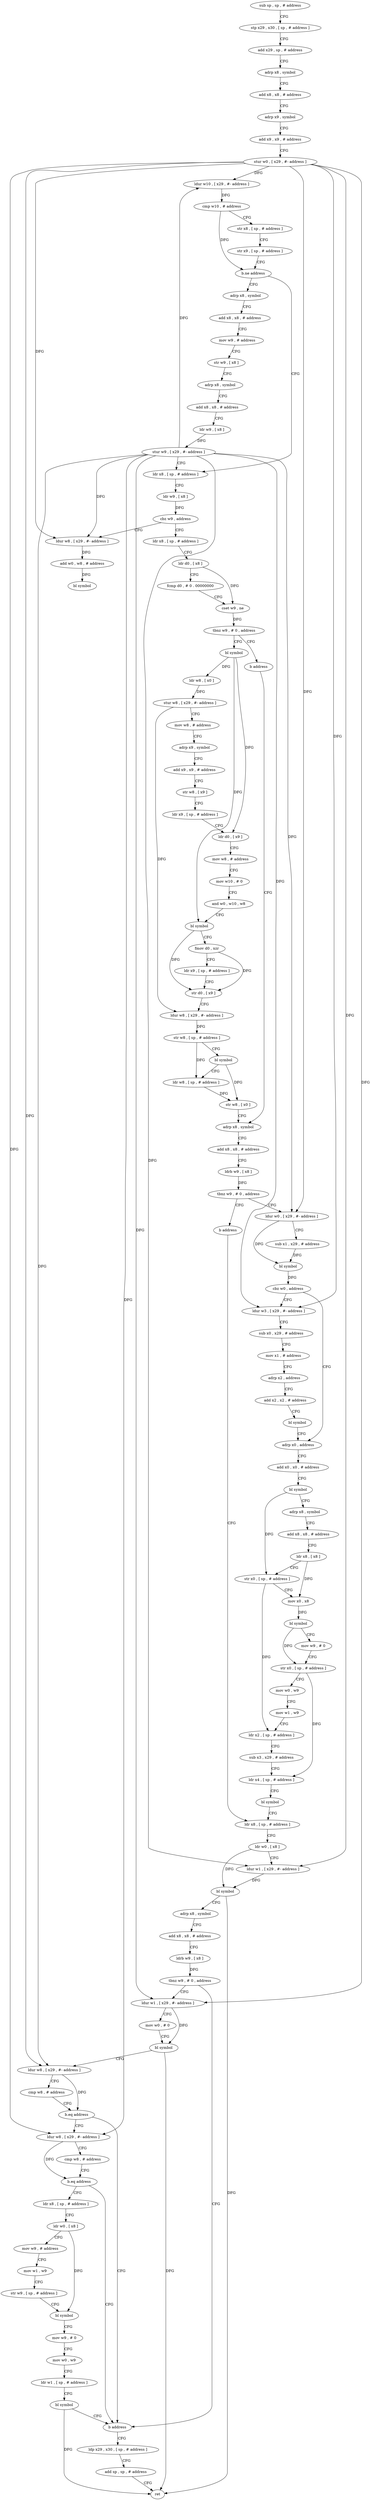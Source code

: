 digraph "func" {
"4205896" [label = "sub sp , sp , # address" ]
"4205900" [label = "stp x29 , x30 , [ sp , # address ]" ]
"4205904" [label = "add x29 , sp , # address" ]
"4205908" [label = "adrp x8 , symbol" ]
"4205912" [label = "add x8 , x8 , # address" ]
"4205916" [label = "adrp x9 , symbol" ]
"4205920" [label = "add x9 , x9 , # address" ]
"4205924" [label = "stur w0 , [ x29 , #- address ]" ]
"4205928" [label = "ldur w10 , [ x29 , #- address ]" ]
"4205932" [label = "cmp w10 , # address" ]
"4205936" [label = "str x8 , [ sp , # address ]" ]
"4205940" [label = "str x9 , [ sp , # address ]" ]
"4205944" [label = "b.ne address" ]
"4205980" [label = "ldr x8 , [ sp , # address ]" ]
"4205948" [label = "adrp x8 , symbol" ]
"4205984" [label = "ldr w9 , [ x8 ]" ]
"4205988" [label = "cbz w9 , address" ]
"4206340" [label = "ldur w8 , [ x29 , #- address ]" ]
"4205992" [label = "ldr x8 , [ sp , # address ]" ]
"4205952" [label = "add x8 , x8 , # address" ]
"4205956" [label = "mov w9 , # address" ]
"4205960" [label = "str w9 , [ x8 ]" ]
"4205964" [label = "adrp x8 , symbol" ]
"4205968" [label = "add x8 , x8 , # address" ]
"4205972" [label = "ldr w9 , [ x8 ]" ]
"4205976" [label = "stur w9 , [ x29 , #- address ]" ]
"4206344" [label = "add w0 , w8 , # address" ]
"4206348" [label = "bl symbol" ]
"4205996" [label = "ldr d0 , [ x8 ]" ]
"4206000" [label = "fcmp d0 , # 0 . 00000000" ]
"4206004" [label = "cset w9 , ne" ]
"4206008" [label = "tbnz w9 , # 0 , address" ]
"4206016" [label = "bl symbol" ]
"4206012" [label = "b address" ]
"4206020" [label = "ldr w8 , [ x0 ]" ]
"4206024" [label = "stur w8 , [ x29 , #- address ]" ]
"4206028" [label = "mov w8 , # address" ]
"4206032" [label = "adrp x9 , symbol" ]
"4206036" [label = "add x9 , x9 , # address" ]
"4206040" [label = "str w8 , [ x9 ]" ]
"4206044" [label = "ldr x9 , [ sp , # address ]" ]
"4206048" [label = "ldr d0 , [ x9 ]" ]
"4206052" [label = "mov w8 , # address" ]
"4206056" [label = "mov w10 , # 0" ]
"4206060" [label = "and w0 , w10 , w8" ]
"4206064" [label = "bl symbol" ]
"4206068" [label = "fmov d0 , xzr" ]
"4206072" [label = "ldr x9 , [ sp , # address ]" ]
"4206076" [label = "str d0 , [ x9 ]" ]
"4206080" [label = "ldur w8 , [ x29 , #- address ]" ]
"4206084" [label = "str w8 , [ sp , # address ]" ]
"4206088" [label = "bl symbol" ]
"4206092" [label = "ldr w8 , [ sp , # address ]" ]
"4206096" [label = "str w8 , [ x0 ]" ]
"4206100" [label = "adrp x8 , symbol" ]
"4206120" [label = "ldur w0 , [ x29 , #- address ]" ]
"4206124" [label = "sub x1 , x29 , # address" ]
"4206128" [label = "bl symbol" ]
"4206132" [label = "cbz w0 , address" ]
"4206160" [label = "adrp x0 , address" ]
"4206136" [label = "ldur w3 , [ x29 , #- address ]" ]
"4206116" [label = "b address" ]
"4206228" [label = "ldr x8 , [ sp , # address ]" ]
"4206104" [label = "add x8 , x8 , # address" ]
"4206108" [label = "ldrb w9 , [ x8 ]" ]
"4206112" [label = "tbnz w9 , # 0 , address" ]
"4206164" [label = "add x0 , x0 , # address" ]
"4206168" [label = "bl symbol" ]
"4206172" [label = "adrp x8 , symbol" ]
"4206176" [label = "add x8 , x8 , # address" ]
"4206180" [label = "ldr x8 , [ x8 ]" ]
"4206184" [label = "str x0 , [ sp , # address ]" ]
"4206188" [label = "mov x0 , x8" ]
"4206192" [label = "bl symbol" ]
"4206196" [label = "mov w9 , # 0" ]
"4206200" [label = "str x0 , [ sp , # address ]" ]
"4206204" [label = "mov w0 , w9" ]
"4206208" [label = "mov w1 , w9" ]
"4206212" [label = "ldr x2 , [ sp , # address ]" ]
"4206216" [label = "sub x3 , x29 , # address" ]
"4206220" [label = "ldr x4 , [ sp , # address ]" ]
"4206224" [label = "bl symbol" ]
"4206140" [label = "sub x0 , x29 , # address" ]
"4206144" [label = "mov x1 , # address" ]
"4206148" [label = "adrp x2 , address" ]
"4206152" [label = "add x2 , x2 , # address" ]
"4206156" [label = "bl symbol" ]
"4206232" [label = "ldr w0 , [ x8 ]" ]
"4206236" [label = "ldur w1 , [ x29 , #- address ]" ]
"4206240" [label = "bl symbol" ]
"4206244" [label = "adrp x8 , symbol" ]
"4206248" [label = "add x8 , x8 , # address" ]
"4206252" [label = "ldrb w9 , [ x8 ]" ]
"4206256" [label = "tbnz w9 , # 0 , address" ]
"4206336" [label = "b address" ]
"4206260" [label = "ldur w1 , [ x29 , #- address ]" ]
"4206352" [label = "ldp x29 , x30 , [ sp , # address ]" ]
"4206264" [label = "mov w0 , # 0" ]
"4206268" [label = "bl symbol" ]
"4206272" [label = "ldur w8 , [ x29 , #- address ]" ]
"4206276" [label = "cmp w8 , # address" ]
"4206280" [label = "b.eq address" ]
"4206284" [label = "ldur w8 , [ x29 , #- address ]" ]
"4206356" [label = "add sp , sp , # address" ]
"4206360" [label = "ret" ]
"4206288" [label = "cmp w8 , # address" ]
"4206292" [label = "b.eq address" ]
"4206296" [label = "ldr x8 , [ sp , # address ]" ]
"4206300" [label = "ldr w0 , [ x8 ]" ]
"4206304" [label = "mov w9 , # address" ]
"4206308" [label = "mov w1 , w9" ]
"4206312" [label = "str w9 , [ sp , # address ]" ]
"4206316" [label = "bl symbol" ]
"4206320" [label = "mov w9 , # 0" ]
"4206324" [label = "mov w0 , w9" ]
"4206328" [label = "ldr w1 , [ sp , # address ]" ]
"4206332" [label = "bl symbol" ]
"4205896" -> "4205900" [ label = "CFG" ]
"4205900" -> "4205904" [ label = "CFG" ]
"4205904" -> "4205908" [ label = "CFG" ]
"4205908" -> "4205912" [ label = "CFG" ]
"4205912" -> "4205916" [ label = "CFG" ]
"4205916" -> "4205920" [ label = "CFG" ]
"4205920" -> "4205924" [ label = "CFG" ]
"4205924" -> "4205928" [ label = "DFG" ]
"4205924" -> "4206340" [ label = "DFG" ]
"4205924" -> "4206120" [ label = "DFG" ]
"4205924" -> "4206136" [ label = "DFG" ]
"4205924" -> "4206236" [ label = "DFG" ]
"4205924" -> "4206260" [ label = "DFG" ]
"4205924" -> "4206272" [ label = "DFG" ]
"4205924" -> "4206284" [ label = "DFG" ]
"4205928" -> "4205932" [ label = "DFG" ]
"4205932" -> "4205936" [ label = "CFG" ]
"4205932" -> "4205944" [ label = "DFG" ]
"4205936" -> "4205940" [ label = "CFG" ]
"4205940" -> "4205944" [ label = "CFG" ]
"4205944" -> "4205980" [ label = "CFG" ]
"4205944" -> "4205948" [ label = "CFG" ]
"4205980" -> "4205984" [ label = "CFG" ]
"4205948" -> "4205952" [ label = "CFG" ]
"4205984" -> "4205988" [ label = "DFG" ]
"4205988" -> "4206340" [ label = "CFG" ]
"4205988" -> "4205992" [ label = "CFG" ]
"4206340" -> "4206344" [ label = "DFG" ]
"4205992" -> "4205996" [ label = "CFG" ]
"4205952" -> "4205956" [ label = "CFG" ]
"4205956" -> "4205960" [ label = "CFG" ]
"4205960" -> "4205964" [ label = "CFG" ]
"4205964" -> "4205968" [ label = "CFG" ]
"4205968" -> "4205972" [ label = "CFG" ]
"4205972" -> "4205976" [ label = "DFG" ]
"4205976" -> "4205980" [ label = "CFG" ]
"4205976" -> "4205928" [ label = "DFG" ]
"4205976" -> "4206340" [ label = "DFG" ]
"4205976" -> "4206120" [ label = "DFG" ]
"4205976" -> "4206136" [ label = "DFG" ]
"4205976" -> "4206236" [ label = "DFG" ]
"4205976" -> "4206260" [ label = "DFG" ]
"4205976" -> "4206272" [ label = "DFG" ]
"4205976" -> "4206284" [ label = "DFG" ]
"4206344" -> "4206348" [ label = "DFG" ]
"4205996" -> "4206000" [ label = "CFG" ]
"4205996" -> "4206004" [ label = "DFG" ]
"4206000" -> "4206004" [ label = "CFG" ]
"4206004" -> "4206008" [ label = "DFG" ]
"4206008" -> "4206016" [ label = "CFG" ]
"4206008" -> "4206012" [ label = "CFG" ]
"4206016" -> "4206020" [ label = "DFG" ]
"4206016" -> "4206064" [ label = "DFG" ]
"4206016" -> "4206048" [ label = "DFG" ]
"4206012" -> "4206100" [ label = "CFG" ]
"4206020" -> "4206024" [ label = "DFG" ]
"4206024" -> "4206028" [ label = "CFG" ]
"4206024" -> "4206080" [ label = "DFG" ]
"4206028" -> "4206032" [ label = "CFG" ]
"4206032" -> "4206036" [ label = "CFG" ]
"4206036" -> "4206040" [ label = "CFG" ]
"4206040" -> "4206044" [ label = "CFG" ]
"4206044" -> "4206048" [ label = "CFG" ]
"4206048" -> "4206052" [ label = "CFG" ]
"4206052" -> "4206056" [ label = "CFG" ]
"4206056" -> "4206060" [ label = "CFG" ]
"4206060" -> "4206064" [ label = "CFG" ]
"4206064" -> "4206068" [ label = "CFG" ]
"4206064" -> "4206076" [ label = "DFG" ]
"4206068" -> "4206072" [ label = "CFG" ]
"4206068" -> "4206076" [ label = "DFG" ]
"4206072" -> "4206076" [ label = "CFG" ]
"4206076" -> "4206080" [ label = "CFG" ]
"4206080" -> "4206084" [ label = "DFG" ]
"4206084" -> "4206088" [ label = "CFG" ]
"4206084" -> "4206092" [ label = "DFG" ]
"4206088" -> "4206092" [ label = "CFG" ]
"4206088" -> "4206096" [ label = "DFG" ]
"4206092" -> "4206096" [ label = "DFG" ]
"4206096" -> "4206100" [ label = "CFG" ]
"4206100" -> "4206104" [ label = "CFG" ]
"4206120" -> "4206124" [ label = "CFG" ]
"4206120" -> "4206128" [ label = "DFG" ]
"4206124" -> "4206128" [ label = "DFG" ]
"4206128" -> "4206132" [ label = "DFG" ]
"4206132" -> "4206160" [ label = "CFG" ]
"4206132" -> "4206136" [ label = "CFG" ]
"4206160" -> "4206164" [ label = "CFG" ]
"4206136" -> "4206140" [ label = "CFG" ]
"4206116" -> "4206228" [ label = "CFG" ]
"4206228" -> "4206232" [ label = "CFG" ]
"4206104" -> "4206108" [ label = "CFG" ]
"4206108" -> "4206112" [ label = "DFG" ]
"4206112" -> "4206120" [ label = "CFG" ]
"4206112" -> "4206116" [ label = "CFG" ]
"4206164" -> "4206168" [ label = "CFG" ]
"4206168" -> "4206172" [ label = "CFG" ]
"4206168" -> "4206184" [ label = "DFG" ]
"4206172" -> "4206176" [ label = "CFG" ]
"4206176" -> "4206180" [ label = "CFG" ]
"4206180" -> "4206184" [ label = "CFG" ]
"4206180" -> "4206188" [ label = "DFG" ]
"4206184" -> "4206188" [ label = "CFG" ]
"4206184" -> "4206212" [ label = "DFG" ]
"4206188" -> "4206192" [ label = "DFG" ]
"4206192" -> "4206196" [ label = "CFG" ]
"4206192" -> "4206200" [ label = "DFG" ]
"4206196" -> "4206200" [ label = "CFG" ]
"4206200" -> "4206204" [ label = "CFG" ]
"4206200" -> "4206220" [ label = "DFG" ]
"4206204" -> "4206208" [ label = "CFG" ]
"4206208" -> "4206212" [ label = "CFG" ]
"4206212" -> "4206216" [ label = "CFG" ]
"4206216" -> "4206220" [ label = "CFG" ]
"4206220" -> "4206224" [ label = "CFG" ]
"4206224" -> "4206228" [ label = "CFG" ]
"4206140" -> "4206144" [ label = "CFG" ]
"4206144" -> "4206148" [ label = "CFG" ]
"4206148" -> "4206152" [ label = "CFG" ]
"4206152" -> "4206156" [ label = "CFG" ]
"4206156" -> "4206160" [ label = "CFG" ]
"4206232" -> "4206236" [ label = "CFG" ]
"4206232" -> "4206240" [ label = "DFG" ]
"4206236" -> "4206240" [ label = "DFG" ]
"4206240" -> "4206244" [ label = "CFG" ]
"4206240" -> "4206360" [ label = "DFG" ]
"4206244" -> "4206248" [ label = "CFG" ]
"4206248" -> "4206252" [ label = "CFG" ]
"4206252" -> "4206256" [ label = "DFG" ]
"4206256" -> "4206336" [ label = "CFG" ]
"4206256" -> "4206260" [ label = "CFG" ]
"4206336" -> "4206352" [ label = "CFG" ]
"4206260" -> "4206264" [ label = "CFG" ]
"4206260" -> "4206268" [ label = "DFG" ]
"4206352" -> "4206356" [ label = "CFG" ]
"4206264" -> "4206268" [ label = "CFG" ]
"4206268" -> "4206272" [ label = "CFG" ]
"4206268" -> "4206360" [ label = "DFG" ]
"4206272" -> "4206276" [ label = "CFG" ]
"4206272" -> "4206280" [ label = "DFG" ]
"4206276" -> "4206280" [ label = "CFG" ]
"4206280" -> "4206336" [ label = "CFG" ]
"4206280" -> "4206284" [ label = "CFG" ]
"4206284" -> "4206288" [ label = "CFG" ]
"4206284" -> "4206292" [ label = "DFG" ]
"4206356" -> "4206360" [ label = "CFG" ]
"4206288" -> "4206292" [ label = "CFG" ]
"4206292" -> "4206336" [ label = "CFG" ]
"4206292" -> "4206296" [ label = "CFG" ]
"4206296" -> "4206300" [ label = "CFG" ]
"4206300" -> "4206304" [ label = "CFG" ]
"4206300" -> "4206316" [ label = "DFG" ]
"4206304" -> "4206308" [ label = "CFG" ]
"4206308" -> "4206312" [ label = "CFG" ]
"4206312" -> "4206316" [ label = "CFG" ]
"4206316" -> "4206320" [ label = "CFG" ]
"4206320" -> "4206324" [ label = "CFG" ]
"4206324" -> "4206328" [ label = "CFG" ]
"4206328" -> "4206332" [ label = "CFG" ]
"4206332" -> "4206336" [ label = "CFG" ]
"4206332" -> "4206360" [ label = "DFG" ]
}
